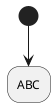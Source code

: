 @startuml

!unquoted procedure SALT($x)
"{{
salt
%invoke_prodecure("_"+$x)
}}" as $x
!endprocedure

!procedure _choose()
{+
    <b>an example
    choose one option
    () one
    () two
    [  OK  ]
}
!endprocedure

!procedure _wait()
    {+
        <b>please wait
        operation in progress
        <&clock*2>
        [Cancel]
    }
!endprocedure

!procedure _success()
    {+
        <b>success
        congratulations!
        [  OK  ]
    }
!endprocedure

!procedure _error()
    {+
        <b>error
        failed, sorry
        [  OK  ]
    }
!endprocedure

(*) --> ABC
' (*) --> SALT(choose)
' -right-> SALT(wait)
' wait -right-> SALT(success)
' wait --> SALT(error)

@enduml